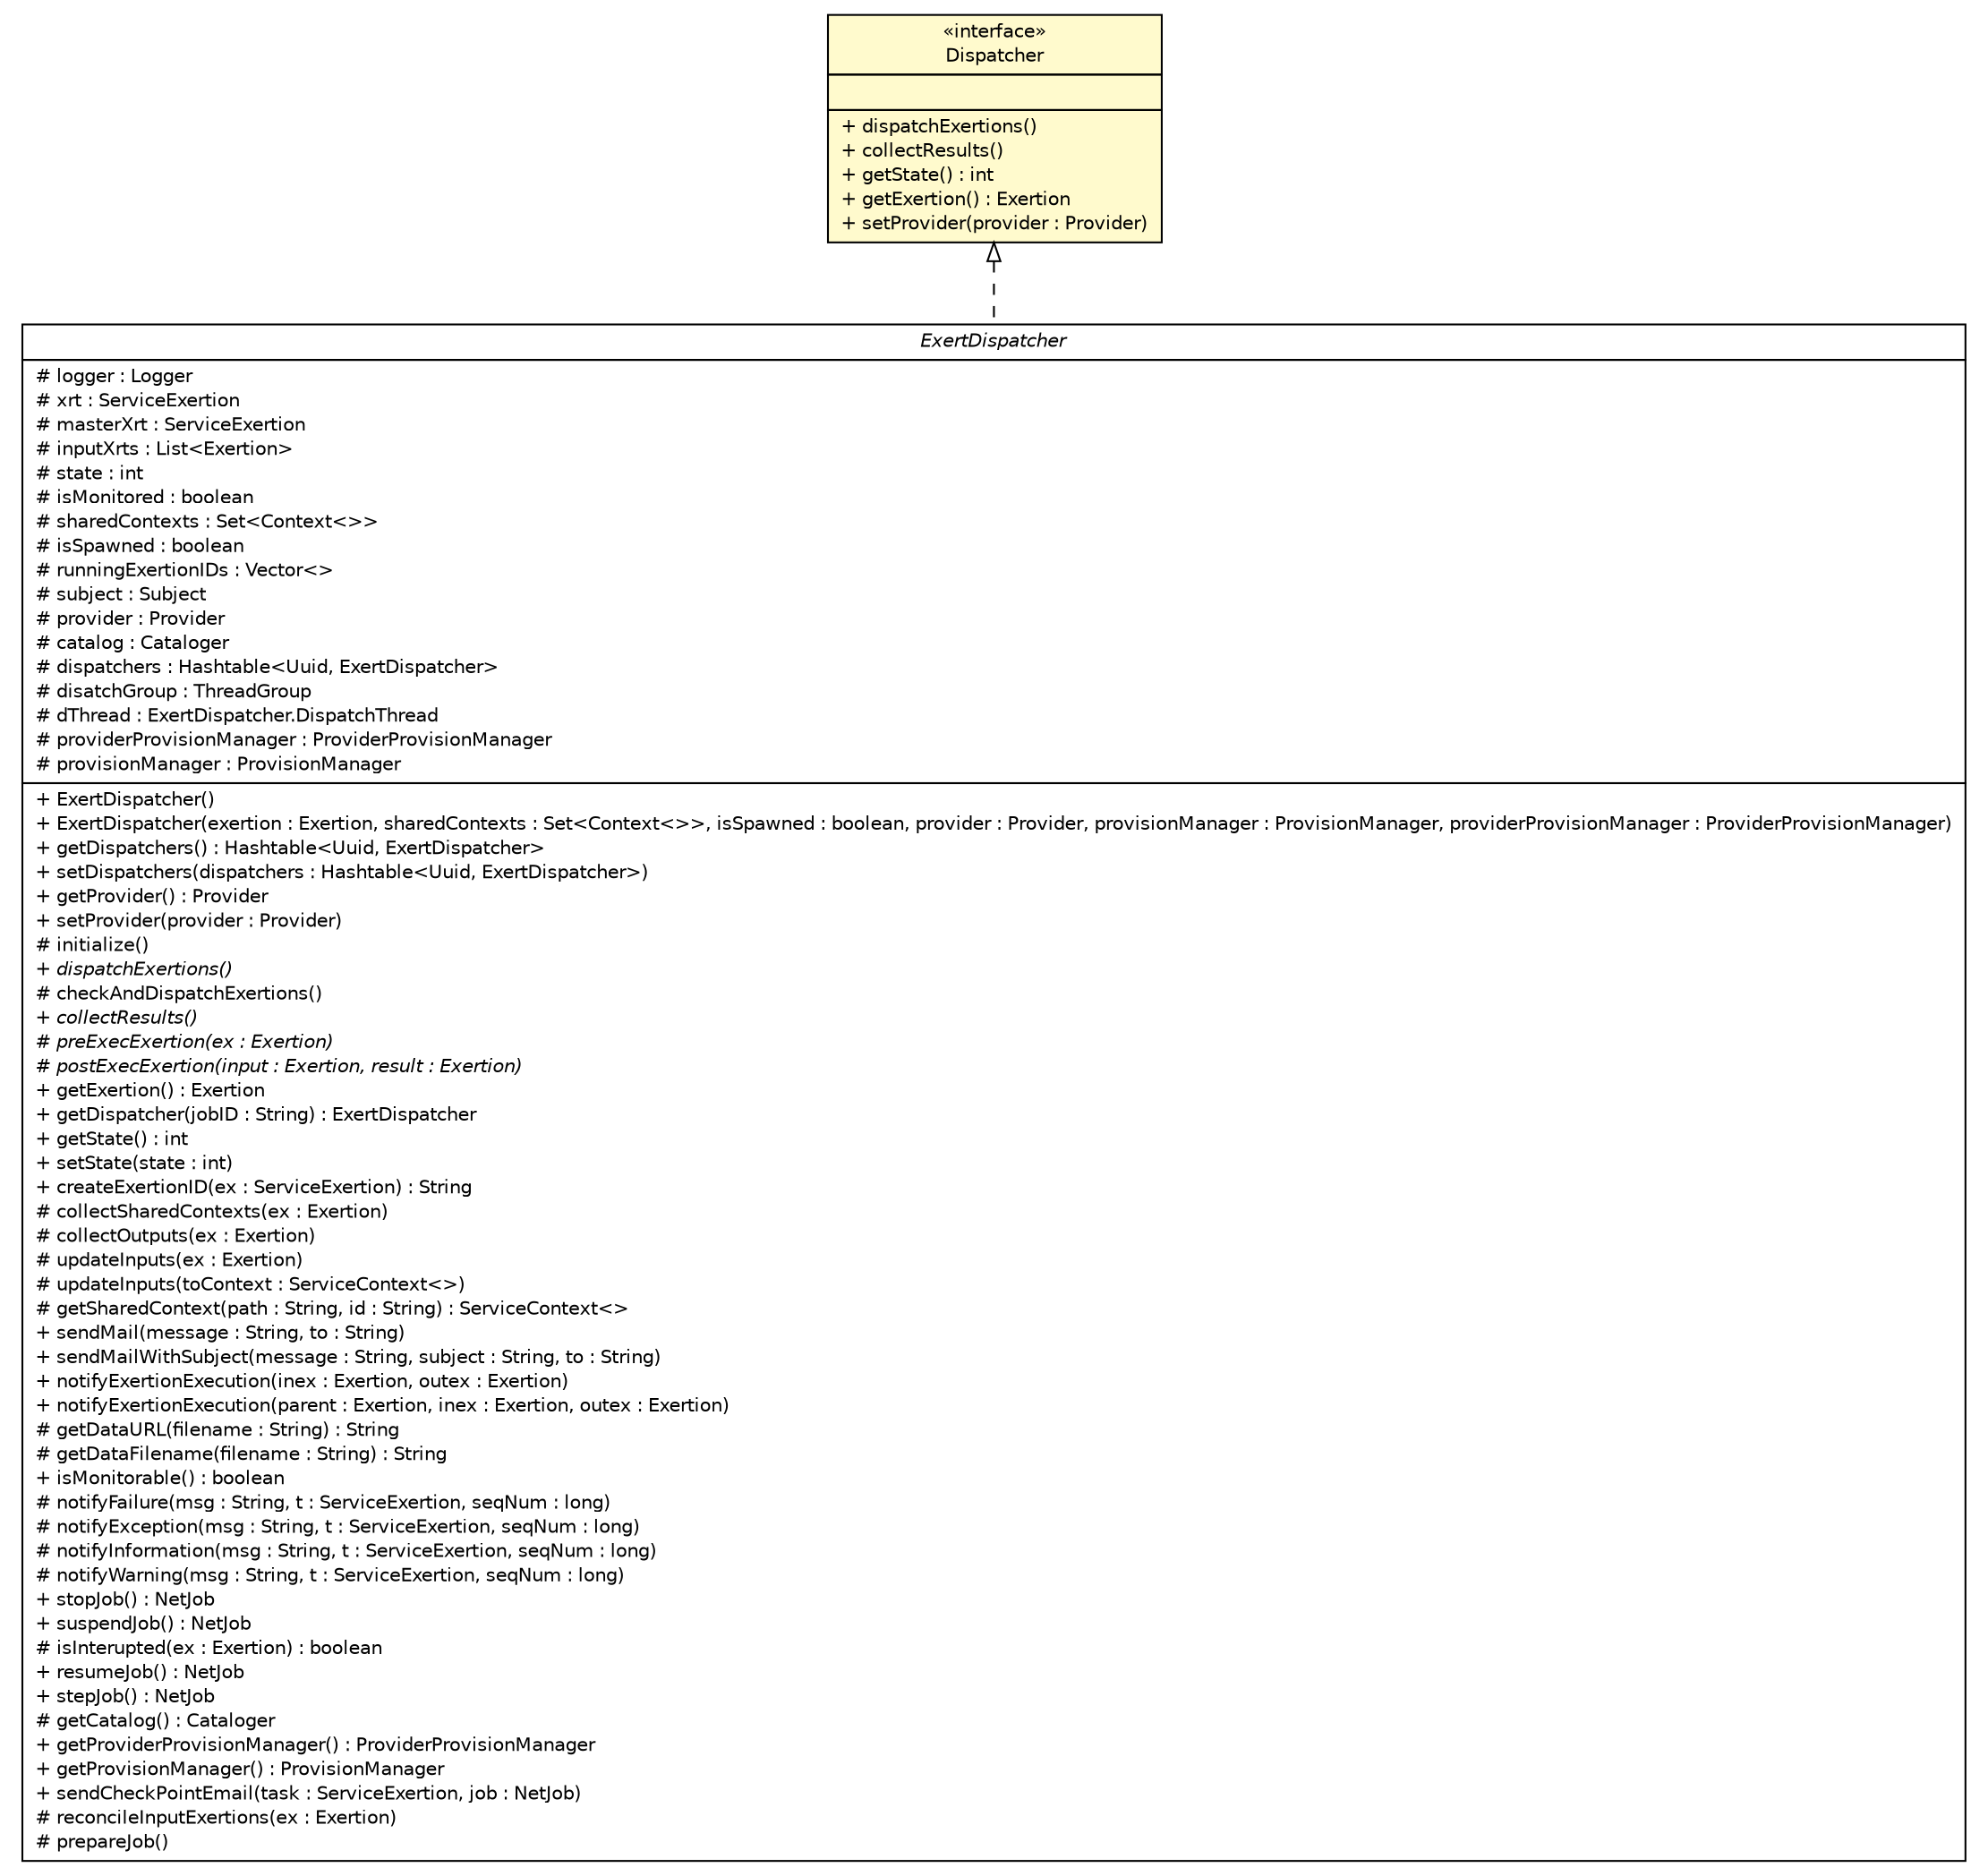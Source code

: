 #!/usr/local/bin/dot
#
# Class diagram 
# Generated by UMLGraph version R5_6 (http://www.umlgraph.org/)
#

digraph G {
	edge [fontname="Helvetica",fontsize=10,labelfontname="Helvetica",labelfontsize=10];
	node [fontname="Helvetica",fontsize=10,shape=plaintext];
	nodesep=0.25;
	ranksep=0.5;
	// sorcer.core.Dispatcher
	c172119 [label=<<table title="sorcer.core.Dispatcher" border="0" cellborder="1" cellspacing="0" cellpadding="2" port="p" bgcolor="lemonChiffon" href="./Dispatcher.html">
		<tr><td><table border="0" cellspacing="0" cellpadding="1">
<tr><td align="center" balign="center"> &#171;interface&#187; </td></tr>
<tr><td align="center" balign="center"> Dispatcher </td></tr>
		</table></td></tr>
		<tr><td><table border="0" cellspacing="0" cellpadding="1">
<tr><td align="left" balign="left">  </td></tr>
		</table></td></tr>
		<tr><td><table border="0" cellspacing="0" cellpadding="1">
<tr><td align="left" balign="left"> + dispatchExertions() </td></tr>
<tr><td align="left" balign="left"> + collectResults() </td></tr>
<tr><td align="left" balign="left"> + getState() : int </td></tr>
<tr><td align="left" balign="left"> + getExertion() : Exertion </td></tr>
<tr><td align="left" balign="left"> + setProvider(provider : Provider) </td></tr>
		</table></td></tr>
		</table>>, URL="./Dispatcher.html", fontname="Helvetica", fontcolor="black", fontsize=10.0];
	// sorcer.core.dispatch.ExertDispatcher
	c172466 [label=<<table title="sorcer.core.dispatch.ExertDispatcher" border="0" cellborder="1" cellspacing="0" cellpadding="2" port="p" href="./dispatch/ExertDispatcher.html">
		<tr><td><table border="0" cellspacing="0" cellpadding="1">
<tr><td align="center" balign="center"><font face="Helvetica-Oblique"> ExertDispatcher </font></td></tr>
		</table></td></tr>
		<tr><td><table border="0" cellspacing="0" cellpadding="1">
<tr><td align="left" balign="left"> # logger : Logger </td></tr>
<tr><td align="left" balign="left"> # xrt : ServiceExertion </td></tr>
<tr><td align="left" balign="left"> # masterXrt : ServiceExertion </td></tr>
<tr><td align="left" balign="left"> # inputXrts : List&lt;Exertion&gt; </td></tr>
<tr><td align="left" balign="left"> # state : int </td></tr>
<tr><td align="left" balign="left"> # isMonitored : boolean </td></tr>
<tr><td align="left" balign="left"> # sharedContexts : Set&lt;Context&lt;&gt;&gt; </td></tr>
<tr><td align="left" balign="left"> # isSpawned : boolean </td></tr>
<tr><td align="left" balign="left"> # runningExertionIDs : Vector&lt;&gt; </td></tr>
<tr><td align="left" balign="left"> # subject : Subject </td></tr>
<tr><td align="left" balign="left"> # provider : Provider </td></tr>
<tr><td align="left" balign="left"> # catalog : Cataloger </td></tr>
<tr><td align="left" balign="left"> # dispatchers : Hashtable&lt;Uuid, ExertDispatcher&gt; </td></tr>
<tr><td align="left" balign="left"> # disatchGroup : ThreadGroup </td></tr>
<tr><td align="left" balign="left"> # dThread : ExertDispatcher.DispatchThread </td></tr>
<tr><td align="left" balign="left"> # providerProvisionManager : ProviderProvisionManager </td></tr>
<tr><td align="left" balign="left"> # provisionManager : ProvisionManager </td></tr>
		</table></td></tr>
		<tr><td><table border="0" cellspacing="0" cellpadding="1">
<tr><td align="left" balign="left"> + ExertDispatcher() </td></tr>
<tr><td align="left" balign="left"> + ExertDispatcher(exertion : Exertion, sharedContexts : Set&lt;Context&lt;&gt;&gt;, isSpawned : boolean, provider : Provider, provisionManager : ProvisionManager, providerProvisionManager : ProviderProvisionManager) </td></tr>
<tr><td align="left" balign="left"> + getDispatchers() : Hashtable&lt;Uuid, ExertDispatcher&gt; </td></tr>
<tr><td align="left" balign="left"> + setDispatchers(dispatchers : Hashtable&lt;Uuid, ExertDispatcher&gt;) </td></tr>
<tr><td align="left" balign="left"> + getProvider() : Provider </td></tr>
<tr><td align="left" balign="left"> + setProvider(provider : Provider) </td></tr>
<tr><td align="left" balign="left"> # initialize() </td></tr>
<tr><td align="left" balign="left"><font face="Helvetica-Oblique" point-size="10.0"> + dispatchExertions() </font></td></tr>
<tr><td align="left" balign="left"> # checkAndDispatchExertions() </td></tr>
<tr><td align="left" balign="left"><font face="Helvetica-Oblique" point-size="10.0"> + collectResults() </font></td></tr>
<tr><td align="left" balign="left"><font face="Helvetica-Oblique" point-size="10.0"> # preExecExertion(ex : Exertion) </font></td></tr>
<tr><td align="left" balign="left"><font face="Helvetica-Oblique" point-size="10.0"> # postExecExertion(input : Exertion, result : Exertion) </font></td></tr>
<tr><td align="left" balign="left"> + getExertion() : Exertion </td></tr>
<tr><td align="left" balign="left"> + getDispatcher(jobID : String) : ExertDispatcher </td></tr>
<tr><td align="left" balign="left"> + getState() : int </td></tr>
<tr><td align="left" balign="left"> + setState(state : int) </td></tr>
<tr><td align="left" balign="left"> + createExertionID(ex : ServiceExertion) : String </td></tr>
<tr><td align="left" balign="left"> # collectSharedContexts(ex : Exertion) </td></tr>
<tr><td align="left" balign="left"> # collectOutputs(ex : Exertion) </td></tr>
<tr><td align="left" balign="left"> # updateInputs(ex : Exertion) </td></tr>
<tr><td align="left" balign="left"> # updateInputs(toContext : ServiceContext&lt;&gt;) </td></tr>
<tr><td align="left" balign="left"> # getSharedContext(path : String, id : String) : ServiceContext&lt;&gt; </td></tr>
<tr><td align="left" balign="left"> + sendMail(message : String, to : String) </td></tr>
<tr><td align="left" balign="left"> + sendMailWithSubject(message : String, subject : String, to : String) </td></tr>
<tr><td align="left" balign="left"> + notifyExertionExecution(inex : Exertion, outex : Exertion) </td></tr>
<tr><td align="left" balign="left"> + notifyExertionExecution(parent : Exertion, inex : Exertion, outex : Exertion) </td></tr>
<tr><td align="left" balign="left"> # getDataURL(filename : String) : String </td></tr>
<tr><td align="left" balign="left"> # getDataFilename(filename : String) : String </td></tr>
<tr><td align="left" balign="left"> + isMonitorable() : boolean </td></tr>
<tr><td align="left" balign="left"> # notifyFailure(msg : String, t : ServiceExertion, seqNum : long) </td></tr>
<tr><td align="left" balign="left"> # notifyException(msg : String, t : ServiceExertion, seqNum : long) </td></tr>
<tr><td align="left" balign="left"> # notifyInformation(msg : String, t : ServiceExertion, seqNum : long) </td></tr>
<tr><td align="left" balign="left"> # notifyWarning(msg : String, t : ServiceExertion, seqNum : long) </td></tr>
<tr><td align="left" balign="left"> + stopJob() : NetJob </td></tr>
<tr><td align="left" balign="left"> + suspendJob() : NetJob </td></tr>
<tr><td align="left" balign="left"> # isInterupted(ex : Exertion) : boolean </td></tr>
<tr><td align="left" balign="left"> + resumeJob() : NetJob </td></tr>
<tr><td align="left" balign="left"> + stepJob() : NetJob </td></tr>
<tr><td align="left" balign="left"> # getCatalog() : Cataloger </td></tr>
<tr><td align="left" balign="left"> + getProviderProvisionManager() : ProviderProvisionManager </td></tr>
<tr><td align="left" balign="left"> + getProvisionManager() : ProvisionManager </td></tr>
<tr><td align="left" balign="left"> + sendCheckPointEmail(task : ServiceExertion, job : NetJob) </td></tr>
<tr><td align="left" balign="left"> # reconcileInputExertions(ex : Exertion) </td></tr>
<tr><td align="left" balign="left"> # prepareJob() </td></tr>
		</table></td></tr>
		</table>>, URL="./dispatch/ExertDispatcher.html", fontname="Helvetica", fontcolor="black", fontsize=10.0];
	//sorcer.core.dispatch.ExertDispatcher implements sorcer.core.Dispatcher
	c172119:p -> c172466:p [dir=back,arrowtail=empty,style=dashed];
}

